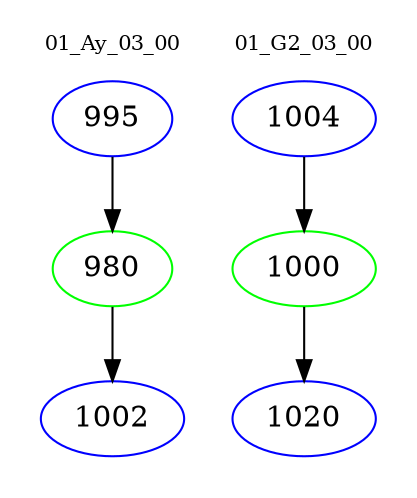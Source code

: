 digraph{
subgraph cluster_0 {
color = white
label = "01_Ay_03_00";
fontsize=10;
T0_995 [label="995", color="blue"]
T0_995 -> T0_980 [color="black"]
T0_980 [label="980", color="green"]
T0_980 -> T0_1002 [color="black"]
T0_1002 [label="1002", color="blue"]
}
subgraph cluster_1 {
color = white
label = "01_G2_03_00";
fontsize=10;
T1_1004 [label="1004", color="blue"]
T1_1004 -> T1_1000 [color="black"]
T1_1000 [label="1000", color="green"]
T1_1000 -> T1_1020 [color="black"]
T1_1020 [label="1020", color="blue"]
}
}
